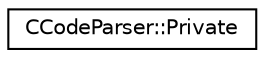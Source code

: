 digraph "Graphical Class Hierarchy"
{
 // LATEX_PDF_SIZE
  edge [fontname="Helvetica",fontsize="10",labelfontname="Helvetica",labelfontsize="10"];
  node [fontname="Helvetica",fontsize="10",shape=record];
  rankdir="LR";
  Node0 [label="CCodeParser::Private",height=0.2,width=0.4,color="black", fillcolor="white", style="filled",URL="$structCCodeParser_1_1Private.html",tooltip=" "];
}
